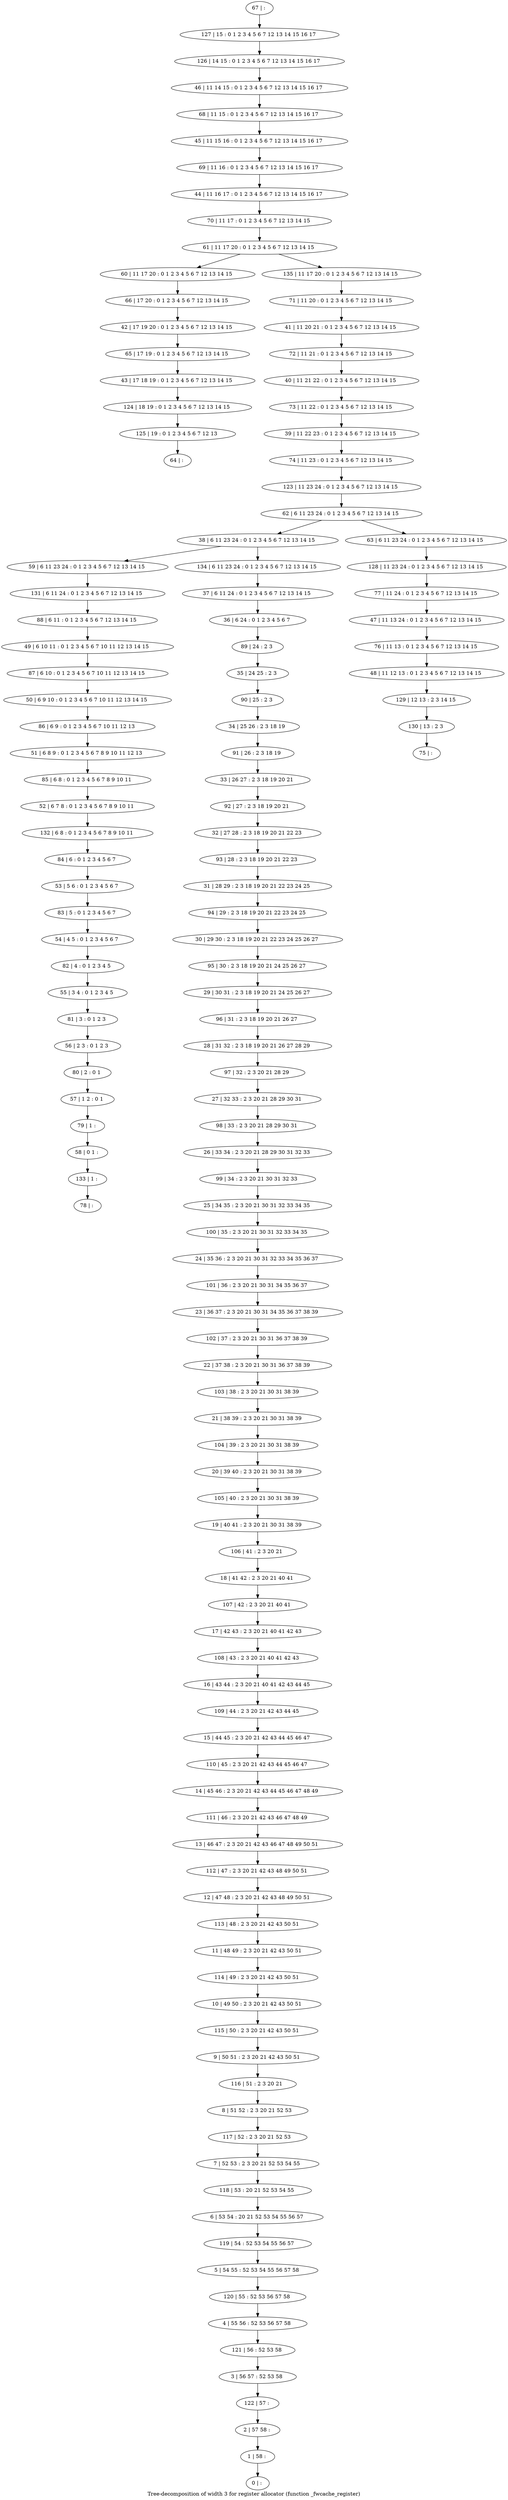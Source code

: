digraph G {
graph [label="Tree-decomposition of width 3 for register allocator (function _fwcache_register)"]
0[label="0 | : "];
1[label="1 | 58 : "];
2[label="2 | 57 58 : "];
3[label="3 | 56 57 : 52 53 58 "];
4[label="4 | 55 56 : 52 53 56 57 58 "];
5[label="5 | 54 55 : 52 53 54 55 56 57 58 "];
6[label="6 | 53 54 : 20 21 52 53 54 55 56 57 "];
7[label="7 | 52 53 : 2 3 20 21 52 53 54 55 "];
8[label="8 | 51 52 : 2 3 20 21 52 53 "];
9[label="9 | 50 51 : 2 3 20 21 42 43 50 51 "];
10[label="10 | 49 50 : 2 3 20 21 42 43 50 51 "];
11[label="11 | 48 49 : 2 3 20 21 42 43 50 51 "];
12[label="12 | 47 48 : 2 3 20 21 42 43 48 49 50 51 "];
13[label="13 | 46 47 : 2 3 20 21 42 43 46 47 48 49 50 51 "];
14[label="14 | 45 46 : 2 3 20 21 42 43 44 45 46 47 48 49 "];
15[label="15 | 44 45 : 2 3 20 21 42 43 44 45 46 47 "];
16[label="16 | 43 44 : 2 3 20 21 40 41 42 43 44 45 "];
17[label="17 | 42 43 : 2 3 20 21 40 41 42 43 "];
18[label="18 | 41 42 : 2 3 20 21 40 41 "];
19[label="19 | 40 41 : 2 3 20 21 30 31 38 39 "];
20[label="20 | 39 40 : 2 3 20 21 30 31 38 39 "];
21[label="21 | 38 39 : 2 3 20 21 30 31 38 39 "];
22[label="22 | 37 38 : 2 3 20 21 30 31 36 37 38 39 "];
23[label="23 | 36 37 : 2 3 20 21 30 31 34 35 36 37 38 39 "];
24[label="24 | 35 36 : 2 3 20 21 30 31 32 33 34 35 36 37 "];
25[label="25 | 34 35 : 2 3 20 21 30 31 32 33 34 35 "];
26[label="26 | 33 34 : 2 3 20 21 28 29 30 31 32 33 "];
27[label="27 | 32 33 : 2 3 20 21 28 29 30 31 "];
28[label="28 | 31 32 : 2 3 18 19 20 21 26 27 28 29 "];
29[label="29 | 30 31 : 2 3 18 19 20 21 24 25 26 27 "];
30[label="30 | 29 30 : 2 3 18 19 20 21 22 23 24 25 26 27 "];
31[label="31 | 28 29 : 2 3 18 19 20 21 22 23 24 25 "];
32[label="32 | 27 28 : 2 3 18 19 20 21 22 23 "];
33[label="33 | 26 27 : 2 3 18 19 20 21 "];
34[label="34 | 25 26 : 2 3 18 19 "];
35[label="35 | 24 25 : 2 3 "];
36[label="36 | 6 24 : 0 1 2 3 4 5 6 7 "];
37[label="37 | 6 11 24 : 0 1 2 3 4 5 6 7 12 13 14 15 "];
38[label="38 | 6 11 23 24 : 0 1 2 3 4 5 6 7 12 13 14 15 "];
39[label="39 | 11 22 23 : 0 1 2 3 4 5 6 7 12 13 14 15 "];
40[label="40 | 11 21 22 : 0 1 2 3 4 5 6 7 12 13 14 15 "];
41[label="41 | 11 20 21 : 0 1 2 3 4 5 6 7 12 13 14 15 "];
42[label="42 | 17 19 20 : 0 1 2 3 4 5 6 7 12 13 14 15 "];
43[label="43 | 17 18 19 : 0 1 2 3 4 5 6 7 12 13 14 15 "];
44[label="44 | 11 16 17 : 0 1 2 3 4 5 6 7 12 13 14 15 16 17 "];
45[label="45 | 11 15 16 : 0 1 2 3 4 5 6 7 12 13 14 15 16 17 "];
46[label="46 | 11 14 15 : 0 1 2 3 4 5 6 7 12 13 14 15 16 17 "];
47[label="47 | 11 13 24 : 0 1 2 3 4 5 6 7 12 13 14 15 "];
48[label="48 | 11 12 13 : 0 1 2 3 4 5 6 7 12 13 14 15 "];
49[label="49 | 6 10 11 : 0 1 2 3 4 5 6 7 10 11 12 13 14 15 "];
50[label="50 | 6 9 10 : 0 1 2 3 4 5 6 7 10 11 12 13 14 15 "];
51[label="51 | 6 8 9 : 0 1 2 3 4 5 6 7 8 9 10 11 12 13 "];
52[label="52 | 6 7 8 : 0 1 2 3 4 5 6 7 8 9 10 11 "];
53[label="53 | 5 6 : 0 1 2 3 4 5 6 7 "];
54[label="54 | 4 5 : 0 1 2 3 4 5 6 7 "];
55[label="55 | 3 4 : 0 1 2 3 4 5 "];
56[label="56 | 2 3 : 0 1 2 3 "];
57[label="57 | 1 2 : 0 1 "];
58[label="58 | 0 1 : "];
59[label="59 | 6 11 23 24 : 0 1 2 3 4 5 6 7 12 13 14 15 "];
60[label="60 | 11 17 20 : 0 1 2 3 4 5 6 7 12 13 14 15 "];
61[label="61 | 11 17 20 : 0 1 2 3 4 5 6 7 12 13 14 15 "];
62[label="62 | 6 11 23 24 : 0 1 2 3 4 5 6 7 12 13 14 15 "];
63[label="63 | 6 11 23 24 : 0 1 2 3 4 5 6 7 12 13 14 15 "];
64[label="64 | : "];
65[label="65 | 17 19 : 0 1 2 3 4 5 6 7 12 13 14 15 "];
66[label="66 | 17 20 : 0 1 2 3 4 5 6 7 12 13 14 15 "];
67[label="67 | : "];
68[label="68 | 11 15 : 0 1 2 3 4 5 6 7 12 13 14 15 16 17 "];
69[label="69 | 11 16 : 0 1 2 3 4 5 6 7 12 13 14 15 16 17 "];
70[label="70 | 11 17 : 0 1 2 3 4 5 6 7 12 13 14 15 "];
71[label="71 | 11 20 : 0 1 2 3 4 5 6 7 12 13 14 15 "];
72[label="72 | 11 21 : 0 1 2 3 4 5 6 7 12 13 14 15 "];
73[label="73 | 11 22 : 0 1 2 3 4 5 6 7 12 13 14 15 "];
74[label="74 | 11 23 : 0 1 2 3 4 5 6 7 12 13 14 15 "];
75[label="75 | : "];
76[label="76 | 11 13 : 0 1 2 3 4 5 6 7 12 13 14 15 "];
77[label="77 | 11 24 : 0 1 2 3 4 5 6 7 12 13 14 15 "];
78[label="78 | : "];
79[label="79 | 1 : "];
80[label="80 | 2 : 0 1 "];
81[label="81 | 3 : 0 1 2 3 "];
82[label="82 | 4 : 0 1 2 3 4 5 "];
83[label="83 | 5 : 0 1 2 3 4 5 6 7 "];
84[label="84 | 6 : 0 1 2 3 4 5 6 7 "];
85[label="85 | 6 8 : 0 1 2 3 4 5 6 7 8 9 10 11 "];
86[label="86 | 6 9 : 0 1 2 3 4 5 6 7 10 11 12 13 "];
87[label="87 | 6 10 : 0 1 2 3 4 5 6 7 10 11 12 13 14 15 "];
88[label="88 | 6 11 : 0 1 2 3 4 5 6 7 12 13 14 15 "];
89[label="89 | 24 : 2 3 "];
90[label="90 | 25 : 2 3 "];
91[label="91 | 26 : 2 3 18 19 "];
92[label="92 | 27 : 2 3 18 19 20 21 "];
93[label="93 | 28 : 2 3 18 19 20 21 22 23 "];
94[label="94 | 29 : 2 3 18 19 20 21 22 23 24 25 "];
95[label="95 | 30 : 2 3 18 19 20 21 24 25 26 27 "];
96[label="96 | 31 : 2 3 18 19 20 21 26 27 "];
97[label="97 | 32 : 2 3 20 21 28 29 "];
98[label="98 | 33 : 2 3 20 21 28 29 30 31 "];
99[label="99 | 34 : 2 3 20 21 30 31 32 33 "];
100[label="100 | 35 : 2 3 20 21 30 31 32 33 34 35 "];
101[label="101 | 36 : 2 3 20 21 30 31 34 35 36 37 "];
102[label="102 | 37 : 2 3 20 21 30 31 36 37 38 39 "];
103[label="103 | 38 : 2 3 20 21 30 31 38 39 "];
104[label="104 | 39 : 2 3 20 21 30 31 38 39 "];
105[label="105 | 40 : 2 3 20 21 30 31 38 39 "];
106[label="106 | 41 : 2 3 20 21 "];
107[label="107 | 42 : 2 3 20 21 40 41 "];
108[label="108 | 43 : 2 3 20 21 40 41 42 43 "];
109[label="109 | 44 : 2 3 20 21 42 43 44 45 "];
110[label="110 | 45 : 2 3 20 21 42 43 44 45 46 47 "];
111[label="111 | 46 : 2 3 20 21 42 43 46 47 48 49 "];
112[label="112 | 47 : 2 3 20 21 42 43 48 49 50 51 "];
113[label="113 | 48 : 2 3 20 21 42 43 50 51 "];
114[label="114 | 49 : 2 3 20 21 42 43 50 51 "];
115[label="115 | 50 : 2 3 20 21 42 43 50 51 "];
116[label="116 | 51 : 2 3 20 21 "];
117[label="117 | 52 : 2 3 20 21 52 53 "];
118[label="118 | 53 : 20 21 52 53 54 55 "];
119[label="119 | 54 : 52 53 54 55 56 57 "];
120[label="120 | 55 : 52 53 56 57 58 "];
121[label="121 | 56 : 52 53 58 "];
122[label="122 | 57 : "];
123[label="123 | 11 23 24 : 0 1 2 3 4 5 6 7 12 13 14 15 "];
124[label="124 | 18 19 : 0 1 2 3 4 5 6 7 12 13 14 15 "];
125[label="125 | 19 : 0 1 2 3 4 5 6 7 12 13 "];
126[label="126 | 14 15 : 0 1 2 3 4 5 6 7 12 13 14 15 16 17 "];
127[label="127 | 15 : 0 1 2 3 4 5 6 7 12 13 14 15 16 17 "];
128[label="128 | 11 23 24 : 0 1 2 3 4 5 6 7 12 13 14 15 "];
129[label="129 | 12 13 : 2 3 14 15 "];
130[label="130 | 13 : 2 3 "];
131[label="131 | 6 11 24 : 0 1 2 3 4 5 6 7 12 13 14 15 "];
132[label="132 | 6 8 : 0 1 2 3 4 5 6 7 8 9 10 11 "];
133[label="133 | 1 : "];
134[label="134 | 6 11 23 24 : 0 1 2 3 4 5 6 7 12 13 14 15 "];
135[label="135 | 11 17 20 : 0 1 2 3 4 5 6 7 12 13 14 15 "];
38->59 ;
65->43 ;
42->65 ;
66->42 ;
60->66 ;
76->48 ;
47->76 ;
77->47 ;
79->58 ;
57->79 ;
80->57 ;
56->80 ;
81->56 ;
55->81 ;
82->55 ;
54->82 ;
83->54 ;
53->83 ;
84->53 ;
85->52 ;
51->85 ;
86->51 ;
50->86 ;
87->50 ;
49->87 ;
88->49 ;
43->124 ;
125->64 ;
124->125 ;
128->77 ;
63->128 ;
48->129 ;
130->75 ;
129->130 ;
131->88 ;
59->131 ;
132->84 ;
52->132 ;
133->78 ;
58->133 ;
67->127 ;
127->126 ;
126->46 ;
46->68 ;
68->45 ;
45->69 ;
69->44 ;
44->70 ;
70->61 ;
71->41 ;
41->72 ;
72->40 ;
40->73 ;
73->39 ;
39->74 ;
74->123 ;
123->62 ;
37->36 ;
36->89 ;
89->35 ;
35->90 ;
90->34 ;
34->91 ;
91->33 ;
33->92 ;
92->32 ;
32->93 ;
93->31 ;
31->94 ;
94->30 ;
30->95 ;
95->29 ;
29->96 ;
96->28 ;
28->97 ;
97->27 ;
27->98 ;
98->26 ;
26->99 ;
99->25 ;
25->100 ;
100->24 ;
24->101 ;
101->23 ;
23->102 ;
102->22 ;
22->103 ;
103->21 ;
21->104 ;
104->20 ;
20->105 ;
105->19 ;
19->106 ;
106->18 ;
18->107 ;
107->17 ;
17->108 ;
108->16 ;
16->109 ;
109->15 ;
15->110 ;
110->14 ;
14->111 ;
111->13 ;
13->112 ;
112->12 ;
12->113 ;
113->11 ;
11->114 ;
114->10 ;
10->115 ;
115->9 ;
9->116 ;
116->8 ;
8->117 ;
117->7 ;
7->118 ;
118->6 ;
6->119 ;
119->5 ;
5->120 ;
120->4 ;
4->121 ;
121->3 ;
3->122 ;
122->2 ;
2->1 ;
1->0 ;
134->37 ;
38->134 ;
135->71 ;
62->63 ;
62->38 ;
61->60 ;
61->135 ;
}
